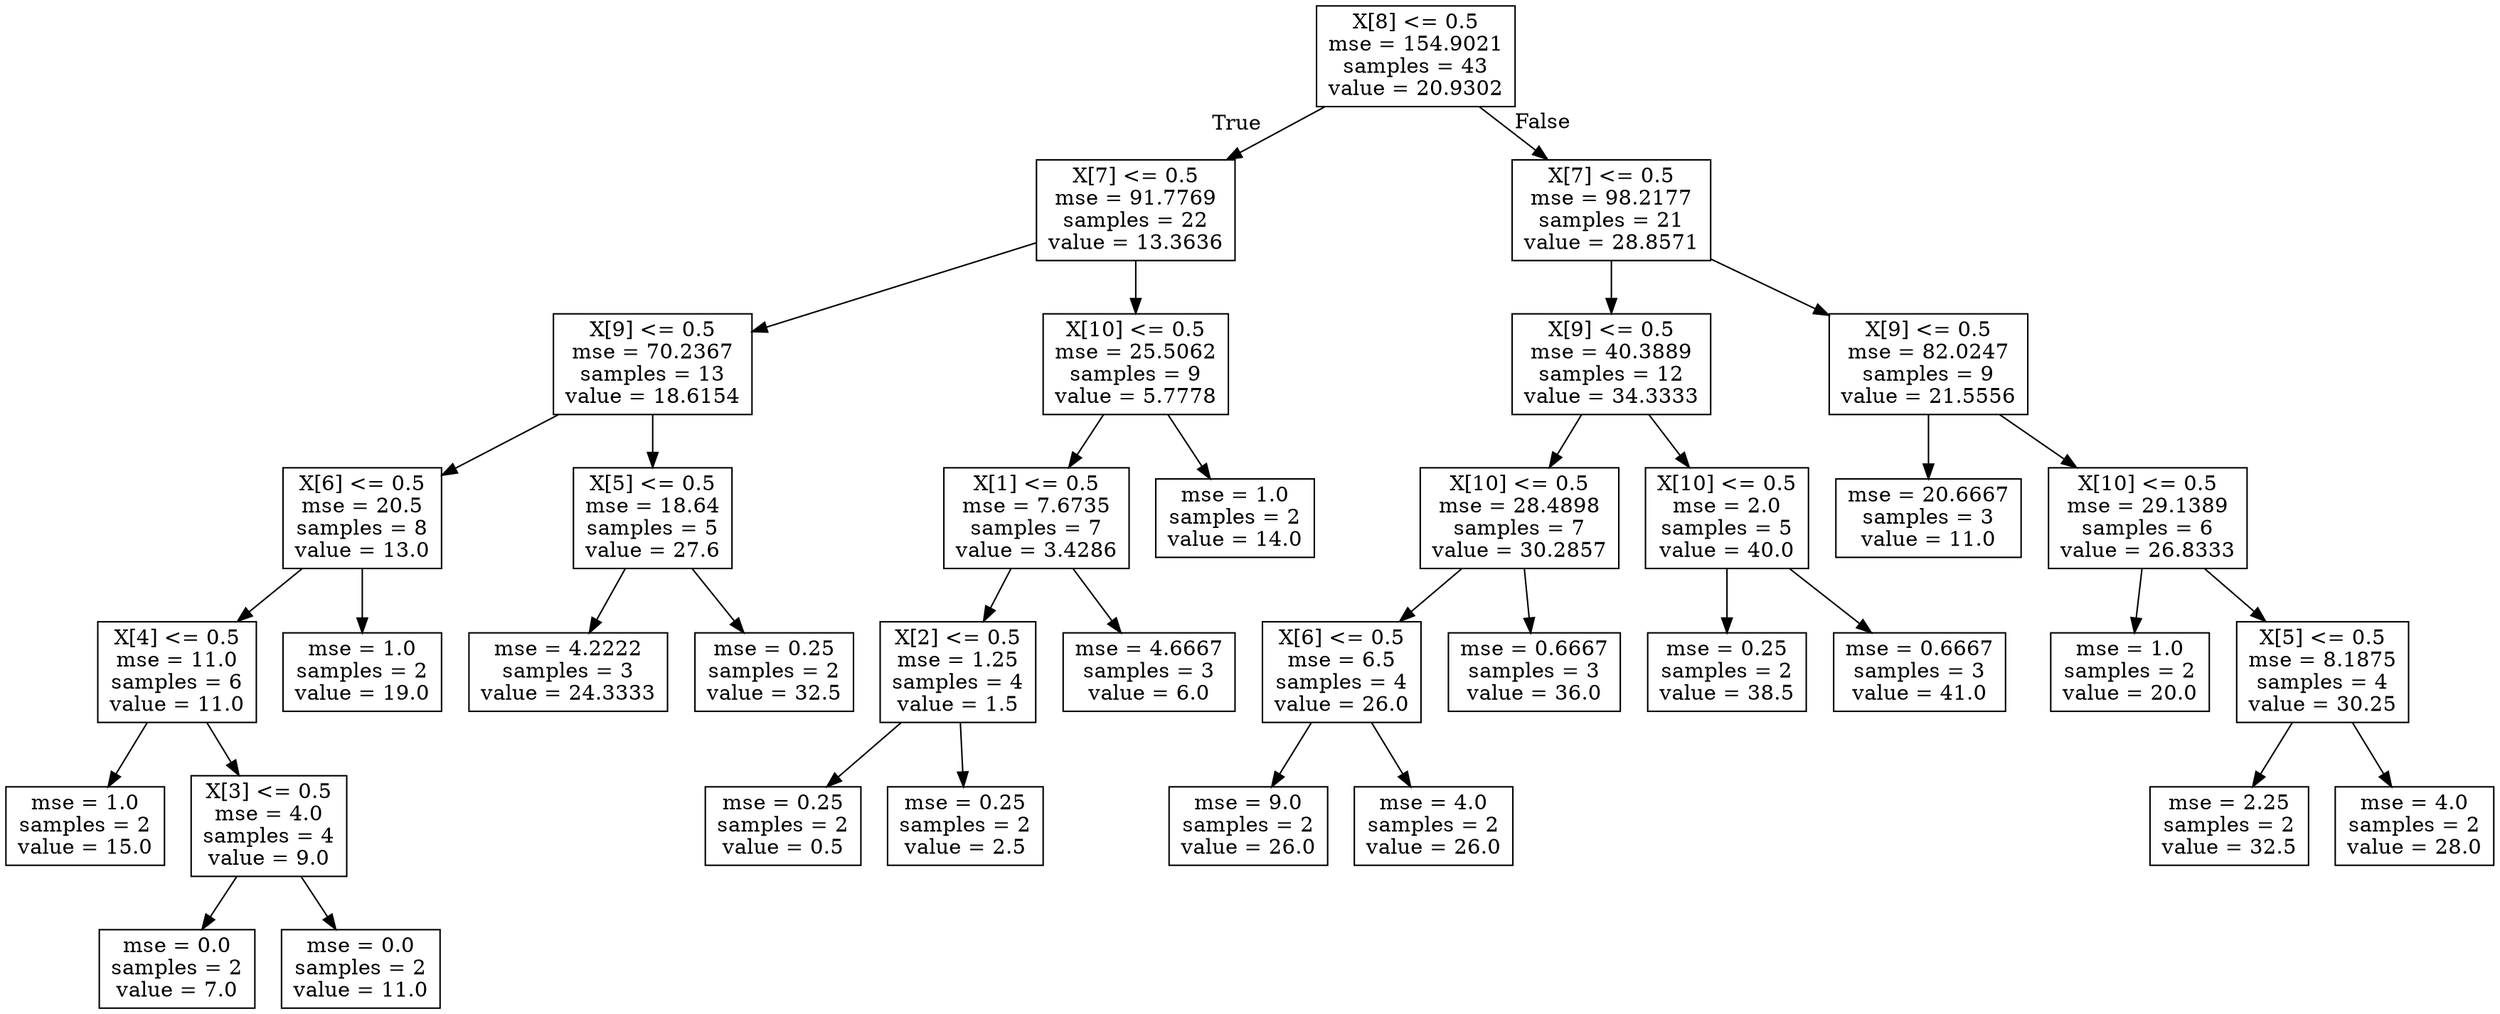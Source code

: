 digraph Tree {
node [shape=box] ;
0 [label="X[8] <= 0.5\nmse = 154.9021\nsamples = 43\nvalue = 20.9302"] ;
1 [label="X[7] <= 0.5\nmse = 91.7769\nsamples = 22\nvalue = 13.3636"] ;
0 -> 1 [labeldistance=2.5, labelangle=45, headlabel="True"] ;
2 [label="X[9] <= 0.5\nmse = 70.2367\nsamples = 13\nvalue = 18.6154"] ;
1 -> 2 ;
3 [label="X[6] <= 0.5\nmse = 20.5\nsamples = 8\nvalue = 13.0"] ;
2 -> 3 ;
4 [label="X[4] <= 0.5\nmse = 11.0\nsamples = 6\nvalue = 11.0"] ;
3 -> 4 ;
5 [label="mse = 1.0\nsamples = 2\nvalue = 15.0"] ;
4 -> 5 ;
6 [label="X[3] <= 0.5\nmse = 4.0\nsamples = 4\nvalue = 9.0"] ;
4 -> 6 ;
7 [label="mse = 0.0\nsamples = 2\nvalue = 7.0"] ;
6 -> 7 ;
8 [label="mse = 0.0\nsamples = 2\nvalue = 11.0"] ;
6 -> 8 ;
9 [label="mse = 1.0\nsamples = 2\nvalue = 19.0"] ;
3 -> 9 ;
10 [label="X[5] <= 0.5\nmse = 18.64\nsamples = 5\nvalue = 27.6"] ;
2 -> 10 ;
11 [label="mse = 4.2222\nsamples = 3\nvalue = 24.3333"] ;
10 -> 11 ;
12 [label="mse = 0.25\nsamples = 2\nvalue = 32.5"] ;
10 -> 12 ;
13 [label="X[10] <= 0.5\nmse = 25.5062\nsamples = 9\nvalue = 5.7778"] ;
1 -> 13 ;
14 [label="X[1] <= 0.5\nmse = 7.6735\nsamples = 7\nvalue = 3.4286"] ;
13 -> 14 ;
15 [label="X[2] <= 0.5\nmse = 1.25\nsamples = 4\nvalue = 1.5"] ;
14 -> 15 ;
16 [label="mse = 0.25\nsamples = 2\nvalue = 0.5"] ;
15 -> 16 ;
17 [label="mse = 0.25\nsamples = 2\nvalue = 2.5"] ;
15 -> 17 ;
18 [label="mse = 4.6667\nsamples = 3\nvalue = 6.0"] ;
14 -> 18 ;
19 [label="mse = 1.0\nsamples = 2\nvalue = 14.0"] ;
13 -> 19 ;
20 [label="X[7] <= 0.5\nmse = 98.2177\nsamples = 21\nvalue = 28.8571"] ;
0 -> 20 [labeldistance=2.5, labelangle=-45, headlabel="False"] ;
21 [label="X[9] <= 0.5\nmse = 40.3889\nsamples = 12\nvalue = 34.3333"] ;
20 -> 21 ;
22 [label="X[10] <= 0.5\nmse = 28.4898\nsamples = 7\nvalue = 30.2857"] ;
21 -> 22 ;
23 [label="X[6] <= 0.5\nmse = 6.5\nsamples = 4\nvalue = 26.0"] ;
22 -> 23 ;
24 [label="mse = 9.0\nsamples = 2\nvalue = 26.0"] ;
23 -> 24 ;
25 [label="mse = 4.0\nsamples = 2\nvalue = 26.0"] ;
23 -> 25 ;
26 [label="mse = 0.6667\nsamples = 3\nvalue = 36.0"] ;
22 -> 26 ;
27 [label="X[10] <= 0.5\nmse = 2.0\nsamples = 5\nvalue = 40.0"] ;
21 -> 27 ;
28 [label="mse = 0.25\nsamples = 2\nvalue = 38.5"] ;
27 -> 28 ;
29 [label="mse = 0.6667\nsamples = 3\nvalue = 41.0"] ;
27 -> 29 ;
30 [label="X[9] <= 0.5\nmse = 82.0247\nsamples = 9\nvalue = 21.5556"] ;
20 -> 30 ;
31 [label="mse = 20.6667\nsamples = 3\nvalue = 11.0"] ;
30 -> 31 ;
32 [label="X[10] <= 0.5\nmse = 29.1389\nsamples = 6\nvalue = 26.8333"] ;
30 -> 32 ;
33 [label="mse = 1.0\nsamples = 2\nvalue = 20.0"] ;
32 -> 33 ;
34 [label="X[5] <= 0.5\nmse = 8.1875\nsamples = 4\nvalue = 30.25"] ;
32 -> 34 ;
35 [label="mse = 2.25\nsamples = 2\nvalue = 32.5"] ;
34 -> 35 ;
36 [label="mse = 4.0\nsamples = 2\nvalue = 28.0"] ;
34 -> 36 ;
}